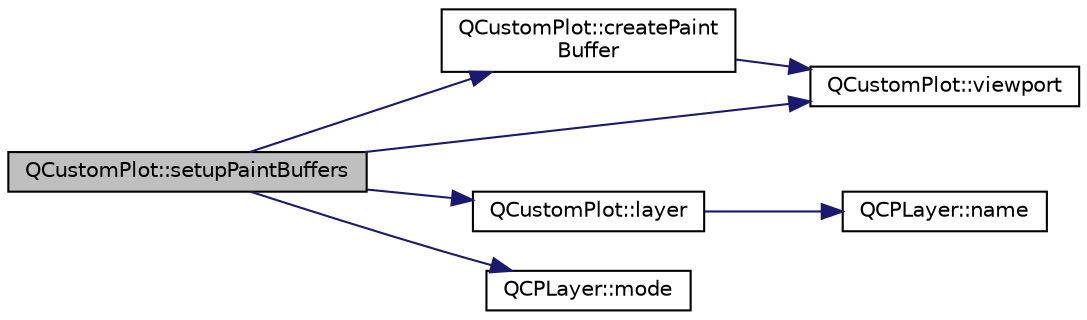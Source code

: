 digraph "QCustomPlot::setupPaintBuffers"
{
  edge [fontname="Helvetica",fontsize="10",labelfontname="Helvetica",labelfontsize="10"];
  node [fontname="Helvetica",fontsize="10",shape=record];
  rankdir="LR";
  Node1414 [label="QCustomPlot::setupPaintBuffers",height=0.2,width=0.4,color="black", fillcolor="grey75", style="filled", fontcolor="black"];
  Node1414 -> Node1415 [color="midnightblue",fontsize="10",style="solid",fontname="Helvetica"];
  Node1415 [label="QCustomPlot::createPaint\lBuffer",height=0.2,width=0.4,color="black", fillcolor="white", style="filled",URL="$class_q_custom_plot.html#a943b57596a1adf7f0e75c3b50e407ae6"];
  Node1415 -> Node1416 [color="midnightblue",fontsize="10",style="solid",fontname="Helvetica"];
  Node1416 [label="QCustomPlot::viewport",height=0.2,width=0.4,color="black", fillcolor="white", style="filled",URL="$class_q_custom_plot.html#a19842409b18f556b256d05e97fffc670"];
  Node1414 -> Node1417 [color="midnightblue",fontsize="10",style="solid",fontname="Helvetica"];
  Node1417 [label="QCustomPlot::layer",height=0.2,width=0.4,color="black", fillcolor="white", style="filled",URL="$class_q_custom_plot.html#a0a96244e7773b242ef23c32b7bdfb159"];
  Node1417 -> Node1418 [color="midnightblue",fontsize="10",style="solid",fontname="Helvetica"];
  Node1418 [label="QCPLayer::name",height=0.2,width=0.4,color="black", fillcolor="white", style="filled",URL="$class_q_c_p_layer.html#a37806f662b50b588fb1029a14fc5ef50"];
  Node1414 -> Node1419 [color="midnightblue",fontsize="10",style="solid",fontname="Helvetica"];
  Node1419 [label="QCPLayer::mode",height=0.2,width=0.4,color="black", fillcolor="white", style="filled",URL="$class_q_c_p_layer.html#a44ae50b011b19f3dd46a38d8e2e2c1b6"];
  Node1414 -> Node1416 [color="midnightblue",fontsize="10",style="solid",fontname="Helvetica"];
}
